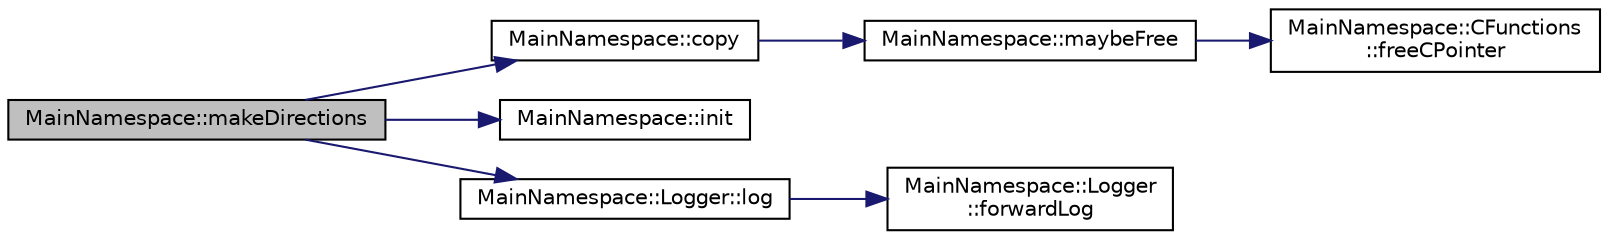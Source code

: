 digraph "MainNamespace::makeDirections"
{
 // INTERACTIVE_SVG=YES
 // LATEX_PDF_SIZE
  edge [fontname="Helvetica",fontsize="10",labelfontname="Helvetica",labelfontsize="10"];
  node [fontname="Helvetica",fontsize="10",shape=record];
  rankdir="LR";
  Node1 [label="MainNamespace::makeDirections",height=0.2,width=0.4,color="black", fillcolor="grey75", style="filled", fontcolor="black",tooltip=" "];
  Node1 -> Node2 [color="midnightblue",fontsize="10",style="solid",fontname="Helvetica"];
  Node2 [label="MainNamespace::copy",height=0.2,width=0.4,color="black", fillcolor="white", style="filled",URL="$namespace_main_namespace.html#ad6c9cb208aad8941d4a3efa626110c5b",tooltip=" "];
  Node2 -> Node3 [color="midnightblue",fontsize="10",style="solid",fontname="Helvetica"];
  Node3 [label="MainNamespace::maybeFree",height=0.2,width=0.4,color="black", fillcolor="white", style="filled",URL="$namespace_main_namespace.html#a066656219cf67ef84d18b17a7daae845",tooltip=" "];
  Node3 -> Node4 [color="midnightblue",fontsize="10",style="solid",fontname="Helvetica"];
  Node4 [label="MainNamespace::CFunctions\l::freeCPointer",height=0.2,width=0.4,color="black", fillcolor="white", style="filled",URL="$namespace_main_namespace_1_1_c_functions.html#a4c174a200de18d1f8aa4f313eef7513a",tooltip=" "];
  Node1 -> Node5 [color="midnightblue",fontsize="10",style="solid",fontname="Helvetica"];
  Node5 [label="MainNamespace::init",height=0.2,width=0.4,color="black", fillcolor="white", style="filled",URL="$namespace_main_namespace.html#a02c8bef81335a9abf6f7c56770f0c7a1",tooltip=" "];
  Node1 -> Node6 [color="midnightblue",fontsize="10",style="solid",fontname="Helvetica"];
  Node6 [label="MainNamespace::Logger::log",height=0.2,width=0.4,color="black", fillcolor="white", style="filled",URL="$namespace_main_namespace_1_1_logger.html#afbb4cc2d8b498e71fcb228f0da8309a1",tooltip=" "];
  Node6 -> Node7 [color="midnightblue",fontsize="10",style="solid",fontname="Helvetica"];
  Node7 [label="MainNamespace::Logger\l::forwardLog",height=0.2,width=0.4,color="black", fillcolor="white", style="filled",URL="$namespace_main_namespace_1_1_logger.html#af052b0198f333fca77f0837a511ec7f7",tooltip=" "];
}
